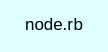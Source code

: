 digraph TopLevel {
    compound = true
    bgcolor = lightcyan1
    fontname = Arial
    fontsize = 8
    label = "node.rb"
    node [
        fontname = Arial,
        fontsize = 8,
        color = black
    ]

    Node [
        fontcolor = black,
        URL = "classes/Node.html",
        shape = ellipse,
        color = palegoldenrod,
        style = filled,
        label = "Node"
    ]

}

